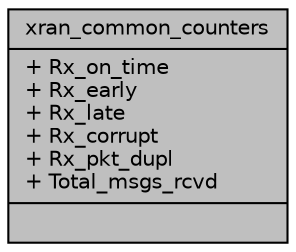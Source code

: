 digraph "xran_common_counters"
{
 // LATEX_PDF_SIZE
  edge [fontname="Helvetica",fontsize="10",labelfontname="Helvetica",labelfontsize="10"];
  node [fontname="Helvetica",fontsize="10",shape=record];
  Node1 [label="{xran_common_counters\n|+ Rx_on_time\l+ Rx_early\l+ Rx_late\l+ Rx_corrupt\l+ Rx_pkt_dupl\l+ Total_msgs_rcvd\l|}",height=0.2,width=0.4,color="black", fillcolor="grey75", style="filled", fontcolor="black",tooltip=" "];
}
